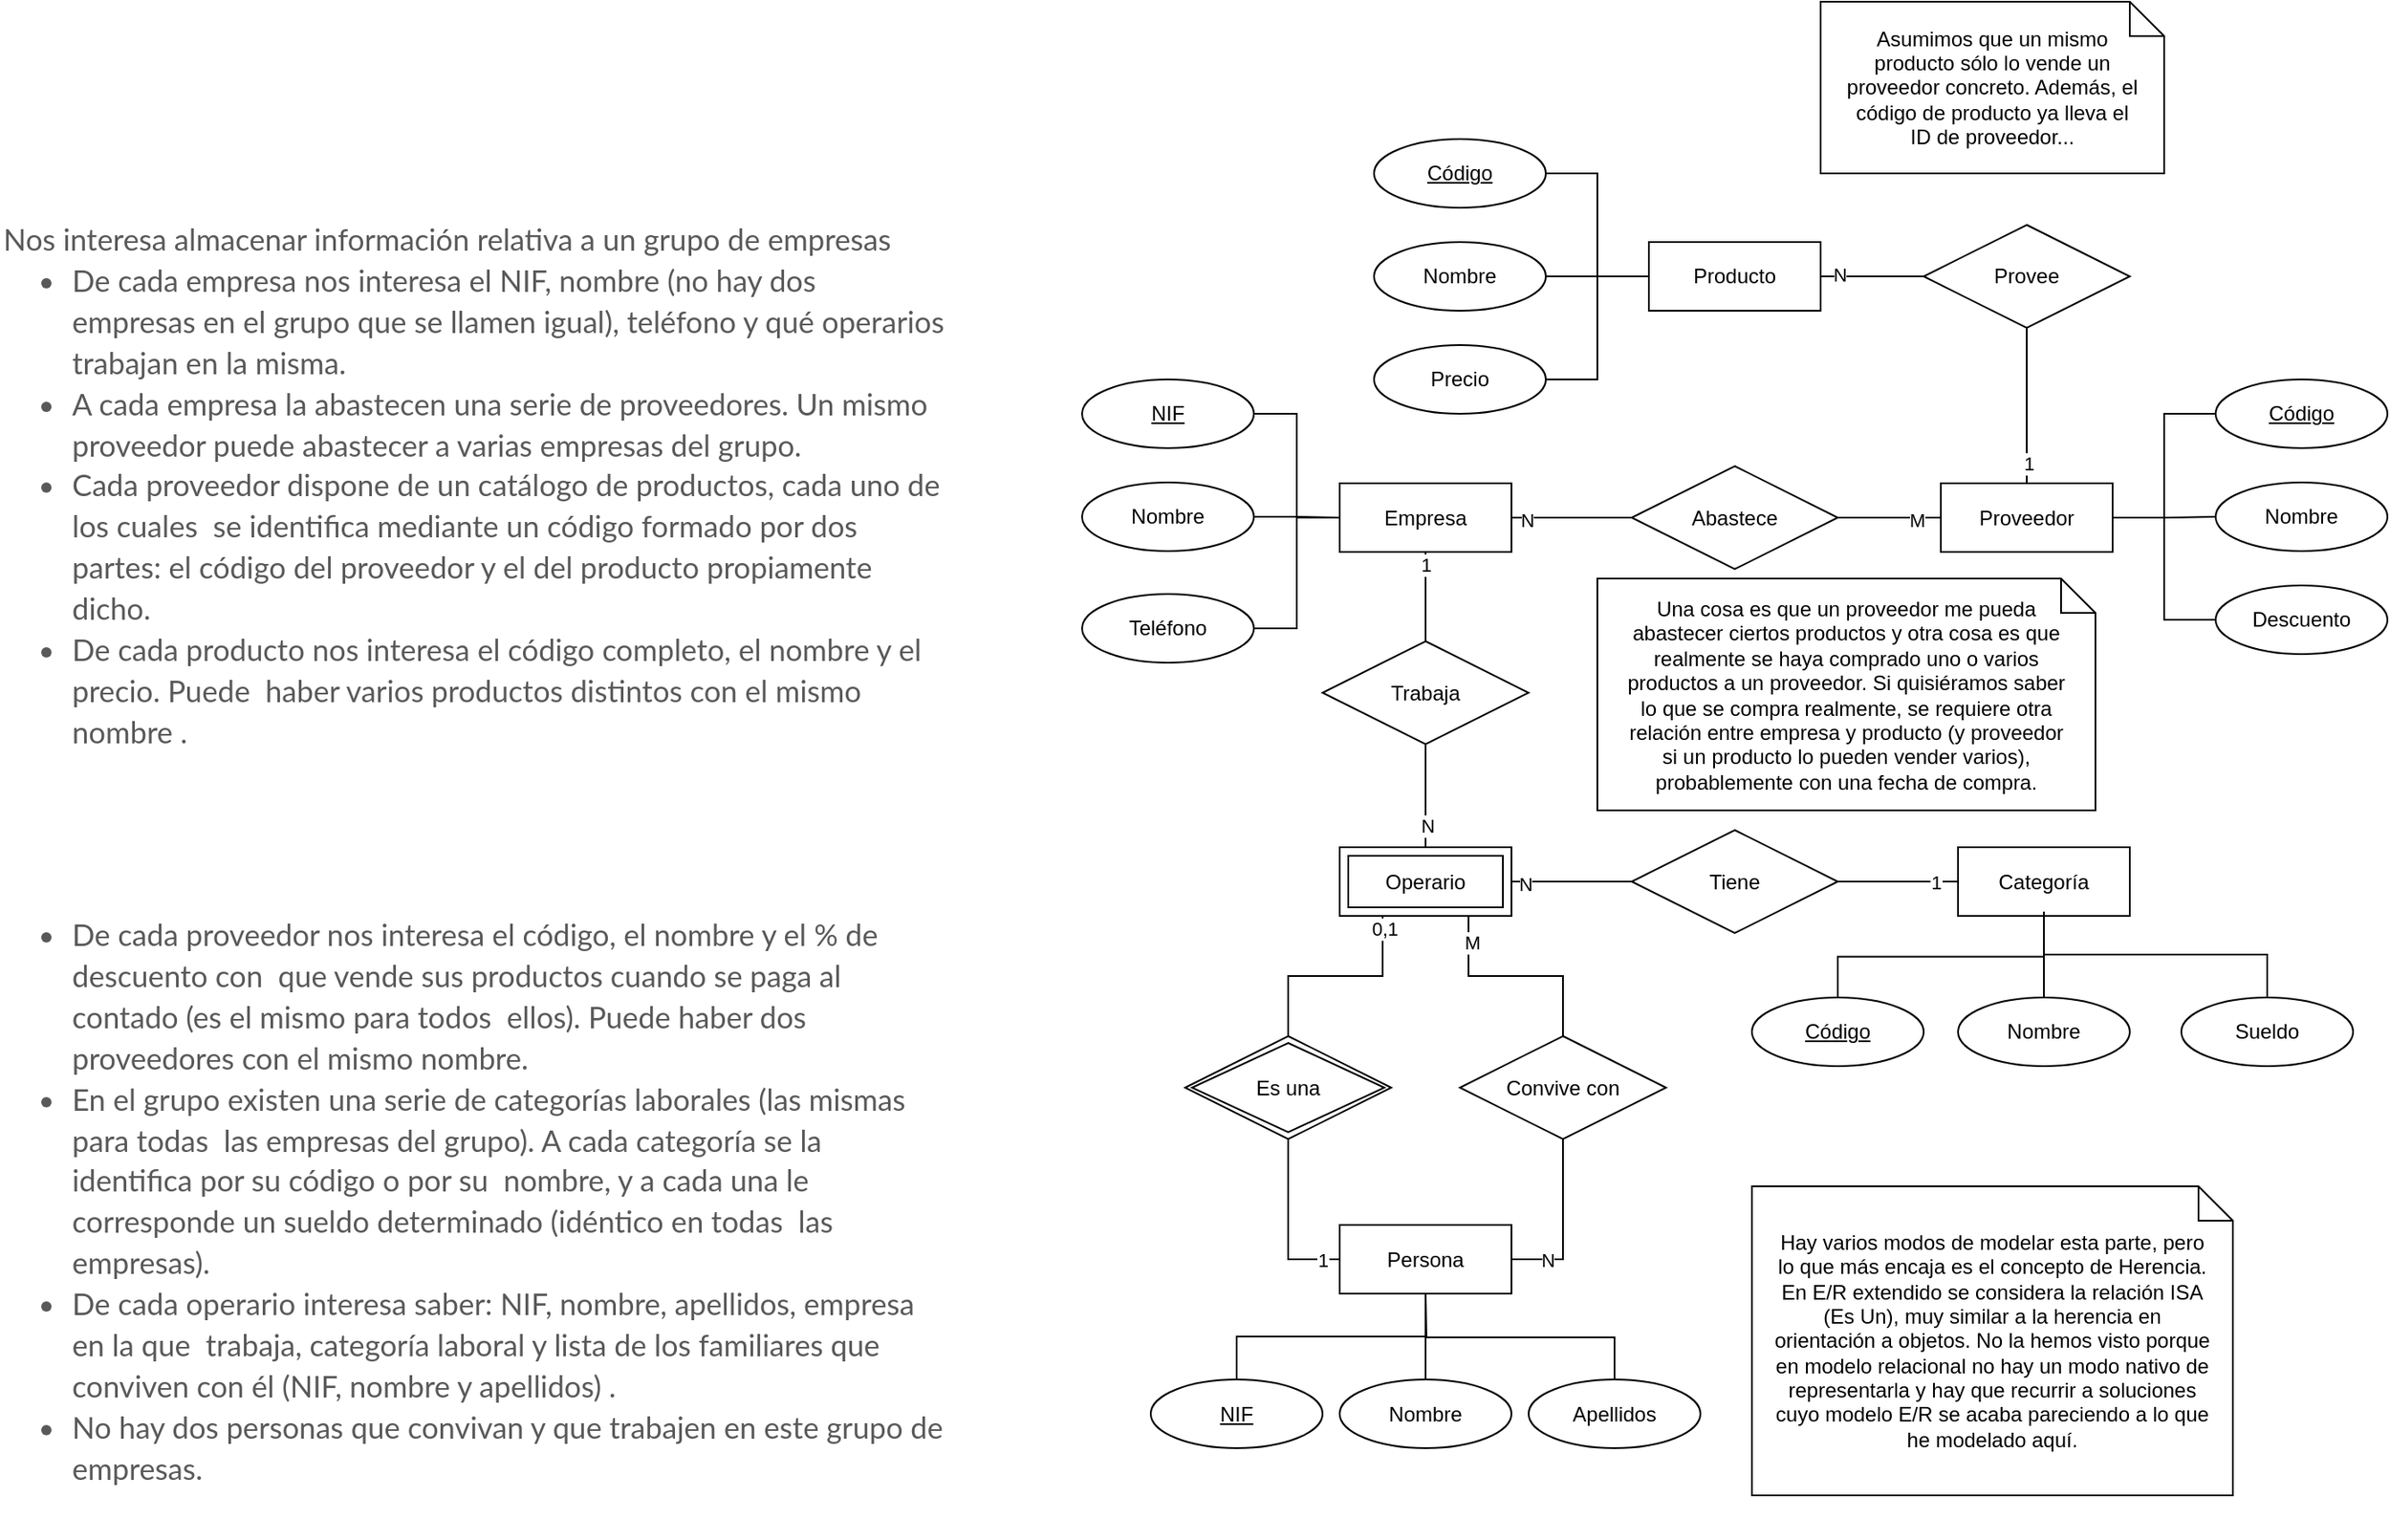 <mxfile version="13.8.0" type="github">
  <diagram id="R2lEEEUBdFMjLlhIrx00" name="Page-1">
    <mxGraphModel dx="1694" dy="1104" grid="1" gridSize="10" guides="1" tooltips="1" connect="1" arrows="1" fold="1" page="1" pageScale="1" pageWidth="1654" pageHeight="1169" math="0" shadow="0" extFonts="Permanent Marker^https://fonts.googleapis.com/css?family=Permanent+Marker">
      <root>
        <mxCell id="0" />
        <mxCell id="1" parent="0" />
        <mxCell id="bLUQNAT38ASdtTVaO5Kw-33" style="edgeStyle=orthogonalEdgeStyle;rounded=0;orthogonalLoop=1;jettySize=auto;html=1;entryX=0.5;entryY=0;entryDx=0;entryDy=0;endArrow=none;endFill=0;" edge="1" parent="1" source="bLUQNAT38ASdtTVaO5Kw-1" target="bLUQNAT38ASdtTVaO5Kw-32">
          <mxGeometry relative="1" as="geometry" />
        </mxCell>
        <mxCell id="bLUQNAT38ASdtTVaO5Kw-36" value="1" style="edgeLabel;html=1;align=center;verticalAlign=middle;resizable=0;points=[];" vertex="1" connectable="0" parent="bLUQNAT38ASdtTVaO5Kw-33">
          <mxGeometry x="-0.736" relative="1" as="geometry">
            <mxPoint as="offset" />
          </mxGeometry>
        </mxCell>
        <mxCell id="bLUQNAT38ASdtTVaO5Kw-42" style="edgeStyle=orthogonalEdgeStyle;rounded=0;orthogonalLoop=1;jettySize=auto;html=1;entryX=0;entryY=0.5;entryDx=0;entryDy=0;endArrow=none;endFill=0;" edge="1" parent="1" source="bLUQNAT38ASdtTVaO5Kw-1" target="bLUQNAT38ASdtTVaO5Kw-41">
          <mxGeometry relative="1" as="geometry" />
        </mxCell>
        <mxCell id="bLUQNAT38ASdtTVaO5Kw-45" value="N" style="edgeLabel;html=1;align=center;verticalAlign=middle;resizable=0;points=[];" vertex="1" connectable="0" parent="bLUQNAT38ASdtTVaO5Kw-42">
          <mxGeometry x="-0.736" y="-1" relative="1" as="geometry">
            <mxPoint as="offset" />
          </mxGeometry>
        </mxCell>
        <mxCell id="bLUQNAT38ASdtTVaO5Kw-1" value="Empresa" style="whiteSpace=wrap;html=1;align=center;" vertex="1" parent="1">
          <mxGeometry x="930" y="350.5" width="100" height="40" as="geometry" />
        </mxCell>
        <mxCell id="bLUQNAT38ASdtTVaO5Kw-4" value="&lt;meta charset=&quot;utf-8&quot;&gt;&lt;b style=&quot;font-weight: normal&quot; id=&quot;docs-internal-guid-13a3cbd2-7fff-aef2-39a2-6a9bf5359879&quot;&gt;&lt;ul style=&quot;margin-top: 0 ; margin-bottom: 0&quot;&gt;&lt;li dir=&quot;ltr&quot; style=&quot;list-style-type: disc; font-size: 13pt; font-family: lato, sans-serif; color: rgb(89, 89, 89); background-color: transparent; font-weight: 400; font-style: normal; font-variant: normal; text-decoration: none; vertical-align: baseline;&quot;&gt;&lt;p dir=&quot;ltr&quot; style=&quot;line-height: 1.38 ; margin-top: 0pt ; margin-bottom: 0pt&quot;&gt;&lt;span style=&quot;font-size: 13pt; font-family: lato, sans-serif; color: rgb(89, 89, 89); background-color: transparent; font-weight: 400; font-style: normal; font-variant: normal; text-decoration: none; vertical-align: baseline;&quot;&gt;De cada proveedor nos interesa el código, el nombre y el % de descuento con&amp;nbsp; que vende sus productos cuando se paga al contado (es el mismo para todos&amp;nbsp; ellos). Puede haber dos proveedores con el mismo nombre.&lt;/span&gt;&lt;/p&gt;&lt;/li&gt;&lt;li dir=&quot;ltr&quot; style=&quot;list-style-type: disc; font-size: 13pt; font-family: lato, sans-serif; color: rgb(89, 89, 89); background-color: transparent; font-weight: 400; font-style: normal; font-variant: normal; text-decoration: none; vertical-align: baseline;&quot;&gt;&lt;p dir=&quot;ltr&quot; style=&quot;line-height: 1.38 ; margin-top: 0pt ; margin-bottom: 0pt&quot;&gt;&lt;span style=&quot;font-size: 13pt; font-family: lato, sans-serif; color: rgb(89, 89, 89); background-color: transparent; font-weight: 400; font-style: normal; font-variant: normal; text-decoration: none; vertical-align: baseline;&quot;&gt;En el grupo existen una serie de categorías laborales (las mismas para todas&amp;nbsp; las empresas del grupo). A cada categoría se la identifica por su código o por su&amp;nbsp; nombre, y a cada una le corresponde un sueldo determinado (idéntico en todas&amp;nbsp; las empresas).&lt;/span&gt;&lt;/p&gt;&lt;/li&gt;&lt;li dir=&quot;ltr&quot; style=&quot;list-style-type: disc; font-size: 13pt; font-family: lato, sans-serif; color: rgb(89, 89, 89); background-color: transparent; font-weight: 400; font-style: normal; font-variant: normal; text-decoration: none; vertical-align: baseline;&quot;&gt;&lt;p dir=&quot;ltr&quot; style=&quot;line-height: 1.38 ; margin-top: 0pt ; margin-bottom: 0pt&quot;&gt;&lt;span style=&quot;font-size: 13pt; font-family: lato, sans-serif; color: rgb(89, 89, 89); background-color: transparent; font-weight: 400; font-style: normal; font-variant: normal; text-decoration: none; vertical-align: baseline;&quot;&gt;De cada operario interesa saber: NIF, nombre, apellidos, empresa en la que&amp;nbsp; trabaja, categoría laboral y lista de los familiares que conviven con él (NIF, nombre y apellidos) .&lt;/span&gt;&lt;/p&gt;&lt;/li&gt;&lt;li dir=&quot;ltr&quot; style=&quot;list-style-type: disc; font-size: 13pt; font-family: lato, sans-serif; color: rgb(89, 89, 89); background-color: transparent; font-weight: 400; font-style: normal; font-variant: normal; text-decoration: none; vertical-align: baseline;&quot;&gt;&lt;p dir=&quot;ltr&quot; style=&quot;line-height: 1.38 ; margin-top: 0pt ; margin-bottom: 0pt&quot;&gt;&lt;span style=&quot;font-size: 13pt; font-family: lato, sans-serif; color: rgb(89, 89, 89); background-color: transparent; font-weight: 400; font-style: normal; font-variant: normal; text-decoration: none; vertical-align: baseline;&quot;&gt;No hay dos personas que convivan y que trabajen en este grupo de empresas.&lt;/span&gt;&lt;/p&gt;&lt;/li&gt;&lt;/ul&gt;&lt;br&gt;&lt;br&gt;&lt;/b&gt;" style="text;whiteSpace=wrap;html=1;" vertex="1" parent="1">
          <mxGeometry x="150" y="595" width="550" height="370" as="geometry" />
        </mxCell>
        <mxCell id="bLUQNAT38ASdtTVaO5Kw-5" value="&lt;meta charset=&quot;utf-8&quot;&gt;&lt;b style=&quot;font-weight: normal&quot; id=&quot;docs-internal-guid-6150ffc2-7fff-1aaf-9cbf-ec2fce439e94&quot;&gt;&lt;p dir=&quot;ltr&quot; style=&quot;line-height: 1.38 ; margin-top: 0pt ; margin-bottom: 0pt&quot;&gt;&lt;span style=&quot;font-size: 13pt; font-family: lato, sans-serif; color: rgb(89, 89, 89); background-color: transparent; font-weight: 400; font-style: normal; font-variant: normal; text-decoration: none; vertical-align: baseline;&quot;&gt;Nos interesa almacenar información relativa a un grupo de empresas&amp;nbsp;&amp;nbsp;&lt;/span&gt;&lt;/p&gt;&lt;ul style=&quot;margin-top: 0 ; margin-bottom: 0&quot;&gt;&lt;li dir=&quot;ltr&quot; style=&quot;list-style-type: disc; font-size: 13pt; font-family: lato, sans-serif; color: rgb(89, 89, 89); background-color: transparent; font-weight: 400; font-style: normal; font-variant: normal; text-decoration: none; vertical-align: baseline;&quot;&gt;&lt;p dir=&quot;ltr&quot; style=&quot;line-height: 1.38 ; margin-top: 0pt ; margin-bottom: 0pt&quot;&gt;&lt;span style=&quot;font-size: 13pt; font-family: lato, sans-serif; color: rgb(89, 89, 89); background-color: transparent; font-weight: 400; font-style: normal; font-variant: normal; text-decoration: none; vertical-align: baseline;&quot;&gt;De cada empresa nos interesa el NIF, nombre (no hay dos empresas en el grupo que se llamen igual), teléfono y qué operarios trabajan en la misma.&lt;/span&gt;&lt;/p&gt;&lt;/li&gt;&lt;li dir=&quot;ltr&quot; style=&quot;list-style-type: disc; font-size: 13pt; font-family: lato, sans-serif; color: rgb(89, 89, 89); background-color: transparent; font-weight: 400; font-style: normal; font-variant: normal; text-decoration: none; vertical-align: baseline;&quot;&gt;&lt;p dir=&quot;ltr&quot; style=&quot;line-height: 1.38 ; margin-top: 0pt ; margin-bottom: 0pt&quot;&gt;&lt;span style=&quot;font-size: 13pt; font-family: lato, sans-serif; color: rgb(89, 89, 89); background-color: transparent; font-weight: 400; font-style: normal; font-variant: normal; text-decoration: none; vertical-align: baseline;&quot;&gt;A cada empresa la abastecen una serie de proveedores. Un mismo proveedor puede abastecer a varias empresas del grupo.&lt;/span&gt;&lt;/p&gt;&lt;/li&gt;&lt;li dir=&quot;ltr&quot; style=&quot;list-style-type: disc; font-size: 13pt; font-family: lato, sans-serif; color: rgb(89, 89, 89); background-color: transparent; font-weight: 400; font-style: normal; font-variant: normal; text-decoration: none; vertical-align: baseline;&quot;&gt;&lt;p dir=&quot;ltr&quot; style=&quot;line-height: 1.38 ; margin-top: 0pt ; margin-bottom: 0pt&quot;&gt;&lt;span style=&quot;font-size: 13pt; font-family: lato, sans-serif; color: rgb(89, 89, 89); background-color: transparent; font-weight: 400; font-style: normal; font-variant: normal; text-decoration: none; vertical-align: baseline;&quot;&gt;Cada proveedor dispone de un catálogo de productos, cada uno de los cuales&amp;nbsp; se identifica mediante un código formado por dos partes: el código del proveedor y el del producto propiamente dicho.&lt;/span&gt;&lt;/p&gt;&lt;/li&gt;&lt;li dir=&quot;ltr&quot; style=&quot;list-style-type: disc; font-size: 13pt; font-family: lato, sans-serif; color: rgb(89, 89, 89); background-color: transparent; font-weight: 400; font-style: normal; font-variant: normal; text-decoration: none; vertical-align: baseline;&quot;&gt;&lt;p dir=&quot;ltr&quot; style=&quot;line-height: 1.38 ; margin-top: 0pt ; margin-bottom: 0pt&quot;&gt;&lt;span style=&quot;font-size: 13pt; font-family: lato, sans-serif; color: rgb(89, 89, 89); background-color: transparent; font-weight: 400; font-style: normal; font-variant: normal; text-decoration: none; vertical-align: baseline;&quot;&gt;De cada producto nos interesa el código completo, el nombre y el precio. Puede&amp;nbsp; haber varios productos distintos con el mismo nombre .&lt;/span&gt;&lt;/p&gt;&lt;/li&gt;&lt;/ul&gt;&lt;br&gt;&lt;/b&gt;" style="text;whiteSpace=wrap;html=1;" vertex="1" parent="1">
          <mxGeometry x="150" y="190" width="550" height="370" as="geometry" />
        </mxCell>
        <mxCell id="bLUQNAT38ASdtTVaO5Kw-37" style="edgeStyle=orthogonalEdgeStyle;rounded=0;orthogonalLoop=1;jettySize=auto;html=1;entryX=0;entryY=0.5;entryDx=0;entryDy=0;endArrow=none;endFill=0;" edge="1" parent="1" source="bLUQNAT38ASdtTVaO5Kw-6" target="bLUQNAT38ASdtTVaO5Kw-1">
          <mxGeometry relative="1" as="geometry" />
        </mxCell>
        <mxCell id="bLUQNAT38ASdtTVaO5Kw-6" value="NIF" style="ellipse;whiteSpace=wrap;html=1;align=center;fontStyle=4;" vertex="1" parent="1">
          <mxGeometry x="780" y="290" width="100" height="40" as="geometry" />
        </mxCell>
        <mxCell id="bLUQNAT38ASdtTVaO5Kw-39" style="edgeStyle=orthogonalEdgeStyle;rounded=0;orthogonalLoop=1;jettySize=auto;html=1;entryX=0;entryY=0.5;entryDx=0;entryDy=0;endArrow=none;endFill=0;" edge="1" parent="1" source="bLUQNAT38ASdtTVaO5Kw-7" target="bLUQNAT38ASdtTVaO5Kw-1">
          <mxGeometry relative="1" as="geometry" />
        </mxCell>
        <mxCell id="bLUQNAT38ASdtTVaO5Kw-7" value="Teléfono" style="ellipse;whiteSpace=wrap;html=1;align=center;" vertex="1" parent="1">
          <mxGeometry x="780" y="415" width="100" height="40" as="geometry" />
        </mxCell>
        <mxCell id="bLUQNAT38ASdtTVaO5Kw-38" style="edgeStyle=orthogonalEdgeStyle;rounded=0;orthogonalLoop=1;jettySize=auto;html=1;endArrow=none;endFill=0;exitX=1;exitY=0.5;exitDx=0;exitDy=0;entryX=0;entryY=0.5;entryDx=0;entryDy=0;" edge="1" parent="1" source="bLUQNAT38ASdtTVaO5Kw-8" target="bLUQNAT38ASdtTVaO5Kw-1">
          <mxGeometry relative="1" as="geometry">
            <mxPoint x="920" y="472.5" as="targetPoint" />
          </mxGeometry>
        </mxCell>
        <mxCell id="bLUQNAT38ASdtTVaO5Kw-8" value="Nombre" style="ellipse;whiteSpace=wrap;html=1;align=center;" vertex="1" parent="1">
          <mxGeometry x="780" y="350" width="100" height="40" as="geometry" />
        </mxCell>
        <mxCell id="bLUQNAT38ASdtTVaO5Kw-9" value="Persona" style="whiteSpace=wrap;html=1;align=center;" vertex="1" parent="1">
          <mxGeometry x="930" y="782.5" width="100" height="40" as="geometry" />
        </mxCell>
        <mxCell id="bLUQNAT38ASdtTVaO5Kw-23" style="edgeStyle=orthogonalEdgeStyle;rounded=0;orthogonalLoop=1;jettySize=auto;html=1;entryX=0.5;entryY=1;entryDx=0;entryDy=0;endArrow=none;endFill=0;exitX=0.5;exitY=0;exitDx=0;exitDy=0;" edge="1" parent="1" source="bLUQNAT38ASdtTVaO5Kw-11" target="bLUQNAT38ASdtTVaO5Kw-9">
          <mxGeometry relative="1" as="geometry" />
        </mxCell>
        <mxCell id="bLUQNAT38ASdtTVaO5Kw-11" value="NIF" style="ellipse;whiteSpace=wrap;html=1;align=center;fontStyle=4;" vertex="1" parent="1">
          <mxGeometry x="820" y="872.5" width="100" height="40" as="geometry" />
        </mxCell>
        <mxCell id="bLUQNAT38ASdtTVaO5Kw-25" style="edgeStyle=orthogonalEdgeStyle;rounded=0;orthogonalLoop=1;jettySize=auto;html=1;endArrow=none;endFill=0;exitX=0.5;exitY=0;exitDx=0;exitDy=0;" edge="1" parent="1" source="bLUQNAT38ASdtTVaO5Kw-12">
          <mxGeometry relative="1" as="geometry">
            <mxPoint x="980" y="822.5" as="targetPoint" />
          </mxGeometry>
        </mxCell>
        <mxCell id="bLUQNAT38ASdtTVaO5Kw-12" value="Apellidos" style="ellipse;whiteSpace=wrap;html=1;align=center;" vertex="1" parent="1">
          <mxGeometry x="1040" y="872.5" width="100" height="40" as="geometry" />
        </mxCell>
        <mxCell id="bLUQNAT38ASdtTVaO5Kw-24" style="edgeStyle=orthogonalEdgeStyle;rounded=0;orthogonalLoop=1;jettySize=auto;html=1;endArrow=none;endFill=0;" edge="1" parent="1" source="bLUQNAT38ASdtTVaO5Kw-13">
          <mxGeometry relative="1" as="geometry">
            <mxPoint x="980" y="822.5" as="targetPoint" />
          </mxGeometry>
        </mxCell>
        <mxCell id="bLUQNAT38ASdtTVaO5Kw-13" value="Nombre" style="ellipse;whiteSpace=wrap;html=1;align=center;" vertex="1" parent="1">
          <mxGeometry x="930" y="872.5" width="100" height="40" as="geometry" />
        </mxCell>
        <mxCell id="bLUQNAT38ASdtTVaO5Kw-22" style="edgeStyle=orthogonalEdgeStyle;rounded=0;orthogonalLoop=1;jettySize=auto;html=1;entryX=1;entryY=0.5;entryDx=0;entryDy=0;endArrow=none;endFill=0;" edge="1" parent="1" source="bLUQNAT38ASdtTVaO5Kw-15" target="bLUQNAT38ASdtTVaO5Kw-9">
          <mxGeometry relative="1" as="geometry" />
        </mxCell>
        <mxCell id="bLUQNAT38ASdtTVaO5Kw-26" value="N" style="edgeLabel;html=1;align=center;verticalAlign=middle;resizable=0;points=[];" vertex="1" connectable="0" parent="bLUQNAT38ASdtTVaO5Kw-22">
          <mxGeometry x="0.4" y="-9" relative="1" as="geometry">
            <mxPoint x="-9" y="9" as="offset" />
          </mxGeometry>
        </mxCell>
        <mxCell id="bLUQNAT38ASdtTVaO5Kw-15" value="Convive con" style="shape=rhombus;perimeter=rhombusPerimeter;whiteSpace=wrap;html=1;align=center;" vertex="1" parent="1">
          <mxGeometry x="1000" y="672.5" width="120" height="60" as="geometry" />
        </mxCell>
        <mxCell id="bLUQNAT38ASdtTVaO5Kw-19" style="edgeStyle=orthogonalEdgeStyle;rounded=0;orthogonalLoop=1;jettySize=auto;html=1;entryX=0.5;entryY=0;entryDx=0;entryDy=0;endArrow=none;endFill=0;exitX=0.25;exitY=1;exitDx=0;exitDy=0;" edge="1" parent="1" source="bLUQNAT38ASdtTVaO5Kw-16" target="bLUQNAT38ASdtTVaO5Kw-17">
          <mxGeometry relative="1" as="geometry" />
        </mxCell>
        <mxCell id="bLUQNAT38ASdtTVaO5Kw-30" value="0,1" style="edgeLabel;html=1;align=center;verticalAlign=middle;resizable=0;points=[];" vertex="1" connectable="0" parent="bLUQNAT38ASdtTVaO5Kw-19">
          <mxGeometry x="-0.888" y="1" relative="1" as="geometry">
            <mxPoint as="offset" />
          </mxGeometry>
        </mxCell>
        <mxCell id="bLUQNAT38ASdtTVaO5Kw-20" style="edgeStyle=orthogonalEdgeStyle;rounded=0;orthogonalLoop=1;jettySize=auto;html=1;entryX=0.5;entryY=0;entryDx=0;entryDy=0;endArrow=none;endFill=0;exitX=0.75;exitY=1;exitDx=0;exitDy=0;" edge="1" parent="1" source="bLUQNAT38ASdtTVaO5Kw-16" target="bLUQNAT38ASdtTVaO5Kw-15">
          <mxGeometry relative="1" as="geometry" />
        </mxCell>
        <mxCell id="bLUQNAT38ASdtTVaO5Kw-27" value="M" style="edgeLabel;html=1;align=center;verticalAlign=middle;resizable=0;points=[];" vertex="1" connectable="0" parent="bLUQNAT38ASdtTVaO5Kw-20">
          <mxGeometry x="-0.757" y="2" relative="1" as="geometry">
            <mxPoint as="offset" />
          </mxGeometry>
        </mxCell>
        <mxCell id="bLUQNAT38ASdtTVaO5Kw-74" style="edgeStyle=orthogonalEdgeStyle;rounded=0;orthogonalLoop=1;jettySize=auto;html=1;entryX=0;entryY=0.5;entryDx=0;entryDy=0;endArrow=none;endFill=0;" edge="1" parent="1" source="bLUQNAT38ASdtTVaO5Kw-16" target="bLUQNAT38ASdtTVaO5Kw-73">
          <mxGeometry relative="1" as="geometry" />
        </mxCell>
        <mxCell id="bLUQNAT38ASdtTVaO5Kw-77" value="N" style="edgeLabel;html=1;align=center;verticalAlign=middle;resizable=0;points=[];" vertex="1" connectable="0" parent="bLUQNAT38ASdtTVaO5Kw-74">
          <mxGeometry x="-0.786" y="-1" relative="1" as="geometry">
            <mxPoint as="offset" />
          </mxGeometry>
        </mxCell>
        <mxCell id="bLUQNAT38ASdtTVaO5Kw-16" value="Operario" style="shape=ext;margin=3;double=1;whiteSpace=wrap;html=1;align=center;" vertex="1" parent="1">
          <mxGeometry x="930" y="562.5" width="100" height="40" as="geometry" />
        </mxCell>
        <mxCell id="bLUQNAT38ASdtTVaO5Kw-21" style="edgeStyle=orthogonalEdgeStyle;rounded=0;orthogonalLoop=1;jettySize=auto;html=1;entryX=0;entryY=0.5;entryDx=0;entryDy=0;endArrow=none;endFill=0;" edge="1" parent="1" source="bLUQNAT38ASdtTVaO5Kw-17" target="bLUQNAT38ASdtTVaO5Kw-9">
          <mxGeometry relative="1" as="geometry" />
        </mxCell>
        <mxCell id="bLUQNAT38ASdtTVaO5Kw-29" value="1" style="edgeLabel;html=1;align=center;verticalAlign=middle;resizable=0;points=[];" vertex="1" connectable="0" parent="bLUQNAT38ASdtTVaO5Kw-21">
          <mxGeometry x="0.793" relative="1" as="geometry">
            <mxPoint as="offset" />
          </mxGeometry>
        </mxCell>
        <mxCell id="bLUQNAT38ASdtTVaO5Kw-17" value="Es una" style="shape=rhombus;double=1;perimeter=rhombusPerimeter;whiteSpace=wrap;html=1;align=center;" vertex="1" parent="1">
          <mxGeometry x="840" y="672.5" width="120" height="60" as="geometry" />
        </mxCell>
        <mxCell id="bLUQNAT38ASdtTVaO5Kw-34" style="edgeStyle=orthogonalEdgeStyle;rounded=0;orthogonalLoop=1;jettySize=auto;html=1;entryX=0.5;entryY=0;entryDx=0;entryDy=0;endArrow=none;endFill=0;" edge="1" parent="1" source="bLUQNAT38ASdtTVaO5Kw-32" target="bLUQNAT38ASdtTVaO5Kw-16">
          <mxGeometry relative="1" as="geometry" />
        </mxCell>
        <mxCell id="bLUQNAT38ASdtTVaO5Kw-35" value="N" style="edgeLabel;html=1;align=center;verticalAlign=middle;resizable=0;points=[];" vertex="1" connectable="0" parent="bLUQNAT38ASdtTVaO5Kw-34">
          <mxGeometry x="0.589" y="1" relative="1" as="geometry">
            <mxPoint as="offset" />
          </mxGeometry>
        </mxCell>
        <mxCell id="bLUQNAT38ASdtTVaO5Kw-32" value="Trabaja" style="shape=rhombus;perimeter=rhombusPerimeter;whiteSpace=wrap;html=1;align=center;" vertex="1" parent="1">
          <mxGeometry x="920" y="442.5" width="120" height="60" as="geometry" />
        </mxCell>
        <mxCell id="bLUQNAT38ASdtTVaO5Kw-48" style="edgeStyle=orthogonalEdgeStyle;rounded=0;orthogonalLoop=1;jettySize=auto;html=1;entryX=0.5;entryY=1;entryDx=0;entryDy=0;endArrow=none;endFill=0;" edge="1" parent="1" source="bLUQNAT38ASdtTVaO5Kw-40" target="bLUQNAT38ASdtTVaO5Kw-47">
          <mxGeometry relative="1" as="geometry" />
        </mxCell>
        <mxCell id="bLUQNAT38ASdtTVaO5Kw-57" value="1" style="edgeLabel;html=1;align=center;verticalAlign=middle;resizable=0;points=[];" vertex="1" connectable="0" parent="bLUQNAT38ASdtTVaO5Kw-48">
          <mxGeometry x="-0.751" y="-1" relative="1" as="geometry">
            <mxPoint as="offset" />
          </mxGeometry>
        </mxCell>
        <mxCell id="bLUQNAT38ASdtTVaO5Kw-62" style="edgeStyle=orthogonalEdgeStyle;rounded=0;orthogonalLoop=1;jettySize=auto;html=1;entryX=0;entryY=0.5;entryDx=0;entryDy=0;endArrow=none;endFill=0;" edge="1" parent="1" source="bLUQNAT38ASdtTVaO5Kw-40" target="bLUQNAT38ASdtTVaO5Kw-59">
          <mxGeometry relative="1" as="geometry" />
        </mxCell>
        <mxCell id="bLUQNAT38ASdtTVaO5Kw-63" style="edgeStyle=orthogonalEdgeStyle;rounded=0;orthogonalLoop=1;jettySize=auto;html=1;entryX=0;entryY=0.5;entryDx=0;entryDy=0;endArrow=none;endFill=0;" edge="1" parent="1" source="bLUQNAT38ASdtTVaO5Kw-40" target="bLUQNAT38ASdtTVaO5Kw-60">
          <mxGeometry relative="1" as="geometry" />
        </mxCell>
        <mxCell id="bLUQNAT38ASdtTVaO5Kw-64" style="edgeStyle=orthogonalEdgeStyle;rounded=0;orthogonalLoop=1;jettySize=auto;html=1;entryX=0;entryY=0.5;entryDx=0;entryDy=0;endArrow=none;endFill=0;" edge="1" parent="1" source="bLUQNAT38ASdtTVaO5Kw-40" target="bLUQNAT38ASdtTVaO5Kw-61">
          <mxGeometry relative="1" as="geometry" />
        </mxCell>
        <mxCell id="bLUQNAT38ASdtTVaO5Kw-40" value="Proveedor" style="whiteSpace=wrap;html=1;align=center;" vertex="1" parent="1">
          <mxGeometry x="1280" y="350.5" width="100" height="40" as="geometry" />
        </mxCell>
        <mxCell id="bLUQNAT38ASdtTVaO5Kw-43" style="edgeStyle=orthogonalEdgeStyle;rounded=0;orthogonalLoop=1;jettySize=auto;html=1;entryX=0;entryY=0.5;entryDx=0;entryDy=0;endArrow=none;endFill=0;" edge="1" parent="1" source="bLUQNAT38ASdtTVaO5Kw-41" target="bLUQNAT38ASdtTVaO5Kw-40">
          <mxGeometry relative="1" as="geometry" />
        </mxCell>
        <mxCell id="bLUQNAT38ASdtTVaO5Kw-44" value="M" style="edgeLabel;html=1;align=center;verticalAlign=middle;resizable=0;points=[];" vertex="1" connectable="0" parent="bLUQNAT38ASdtTVaO5Kw-43">
          <mxGeometry x="0.538" y="-1" relative="1" as="geometry">
            <mxPoint as="offset" />
          </mxGeometry>
        </mxCell>
        <mxCell id="bLUQNAT38ASdtTVaO5Kw-41" value="Abastece" style="shape=rhombus;perimeter=rhombusPerimeter;whiteSpace=wrap;html=1;align=center;" vertex="1" parent="1">
          <mxGeometry x="1100" y="340.5" width="120" height="60" as="geometry" />
        </mxCell>
        <mxCell id="bLUQNAT38ASdtTVaO5Kw-55" style="edgeStyle=orthogonalEdgeStyle;rounded=0;orthogonalLoop=1;jettySize=auto;html=1;entryX=0;entryY=0.5;entryDx=0;entryDy=0;endArrow=none;endFill=0;" edge="1" parent="1" source="bLUQNAT38ASdtTVaO5Kw-46" target="bLUQNAT38ASdtTVaO5Kw-47">
          <mxGeometry relative="1" as="geometry" />
        </mxCell>
        <mxCell id="bLUQNAT38ASdtTVaO5Kw-56" value="N" style="edgeLabel;html=1;align=center;verticalAlign=middle;resizable=0;points=[];" vertex="1" connectable="0" parent="bLUQNAT38ASdtTVaO5Kw-55">
          <mxGeometry x="-0.656" y="1" relative="1" as="geometry">
            <mxPoint as="offset" />
          </mxGeometry>
        </mxCell>
        <mxCell id="bLUQNAT38ASdtTVaO5Kw-46" value="Producto" style="whiteSpace=wrap;html=1;align=center;" vertex="1" parent="1">
          <mxGeometry x="1110" y="210" width="100" height="40" as="geometry" />
        </mxCell>
        <mxCell id="bLUQNAT38ASdtTVaO5Kw-47" value="Provee" style="shape=rhombus;perimeter=rhombusPerimeter;whiteSpace=wrap;html=1;align=center;" vertex="1" parent="1">
          <mxGeometry x="1270" y="200" width="120" height="60" as="geometry" />
        </mxCell>
        <mxCell id="bLUQNAT38ASdtTVaO5Kw-52" style="edgeStyle=orthogonalEdgeStyle;rounded=0;orthogonalLoop=1;jettySize=auto;html=1;entryX=0;entryY=0.5;entryDx=0;entryDy=0;endArrow=none;endFill=0;" edge="1" parent="1" source="bLUQNAT38ASdtTVaO5Kw-49" target="bLUQNAT38ASdtTVaO5Kw-46">
          <mxGeometry relative="1" as="geometry" />
        </mxCell>
        <mxCell id="bLUQNAT38ASdtTVaO5Kw-49" value="Código" style="ellipse;whiteSpace=wrap;html=1;align=center;fontStyle=4;" vertex="1" parent="1">
          <mxGeometry x="950" y="150" width="100" height="40" as="geometry" />
        </mxCell>
        <mxCell id="bLUQNAT38ASdtTVaO5Kw-54" style="edgeStyle=orthogonalEdgeStyle;rounded=0;orthogonalLoop=1;jettySize=auto;html=1;endArrow=none;endFill=0;exitX=1;exitY=0.5;exitDx=0;exitDy=0;" edge="1" parent="1" source="bLUQNAT38ASdtTVaO5Kw-50">
          <mxGeometry relative="1" as="geometry">
            <mxPoint x="1090" y="230" as="targetPoint" />
            <Array as="points">
              <mxPoint x="1080" y="290" />
              <mxPoint x="1080" y="230" />
            </Array>
          </mxGeometry>
        </mxCell>
        <mxCell id="bLUQNAT38ASdtTVaO5Kw-50" value="Precio" style="ellipse;whiteSpace=wrap;html=1;align=center;" vertex="1" parent="1">
          <mxGeometry x="950" y="270" width="100" height="40" as="geometry" />
        </mxCell>
        <mxCell id="bLUQNAT38ASdtTVaO5Kw-53" style="edgeStyle=orthogonalEdgeStyle;rounded=0;orthogonalLoop=1;jettySize=auto;html=1;endArrow=none;endFill=0;" edge="1" parent="1" source="bLUQNAT38ASdtTVaO5Kw-51">
          <mxGeometry relative="1" as="geometry">
            <mxPoint x="1090" y="230" as="targetPoint" />
          </mxGeometry>
        </mxCell>
        <mxCell id="bLUQNAT38ASdtTVaO5Kw-51" value="Nombre" style="ellipse;whiteSpace=wrap;html=1;align=center;" vertex="1" parent="1">
          <mxGeometry x="950" y="210" width="100" height="40" as="geometry" />
        </mxCell>
        <mxCell id="bLUQNAT38ASdtTVaO5Kw-58" value="Asumimos que un mismo producto sólo lo vende un proveedor concreto. Además, el código de producto ya lleva el ID de proveedor..." style="shape=note;size=20;whiteSpace=wrap;html=1;spacingRight=12;spacingLeft=12;" vertex="1" parent="1">
          <mxGeometry x="1210" y="70" width="200" height="100" as="geometry" />
        </mxCell>
        <mxCell id="bLUQNAT38ASdtTVaO5Kw-59" value="Código" style="ellipse;whiteSpace=wrap;html=1;align=center;fontStyle=4;" vertex="1" parent="1">
          <mxGeometry x="1440" y="290" width="100" height="40" as="geometry" />
        </mxCell>
        <mxCell id="bLUQNAT38ASdtTVaO5Kw-60" value="Nombre" style="ellipse;whiteSpace=wrap;html=1;align=center;" vertex="1" parent="1">
          <mxGeometry x="1440" y="350" width="100" height="40" as="geometry" />
        </mxCell>
        <mxCell id="bLUQNAT38ASdtTVaO5Kw-61" value="Descuento" style="ellipse;whiteSpace=wrap;html=1;align=center;" vertex="1" parent="1">
          <mxGeometry x="1440" y="410" width="100" height="40" as="geometry" />
        </mxCell>
        <mxCell id="bLUQNAT38ASdtTVaO5Kw-66" value="Categoría" style="whiteSpace=wrap;html=1;align=center;" vertex="1" parent="1">
          <mxGeometry x="1290" y="562.5" width="100" height="40" as="geometry" />
        </mxCell>
        <mxCell id="bLUQNAT38ASdtTVaO5Kw-70" style="edgeStyle=orthogonalEdgeStyle;rounded=0;orthogonalLoop=1;jettySize=auto;html=1;entryX=0.5;entryY=1;entryDx=0;entryDy=0;endArrow=none;endFill=0;exitX=0.5;exitY=0;exitDx=0;exitDy=0;" edge="1" parent="1" source="bLUQNAT38ASdtTVaO5Kw-67" target="bLUQNAT38ASdtTVaO5Kw-66">
          <mxGeometry relative="1" as="geometry" />
        </mxCell>
        <mxCell id="bLUQNAT38ASdtTVaO5Kw-67" value="Código" style="ellipse;whiteSpace=wrap;html=1;align=center;fontStyle=4;" vertex="1" parent="1">
          <mxGeometry x="1170" y="650" width="100" height="40" as="geometry" />
        </mxCell>
        <mxCell id="bLUQNAT38ASdtTVaO5Kw-71" style="edgeStyle=orthogonalEdgeStyle;rounded=0;orthogonalLoop=1;jettySize=auto;html=1;endArrow=none;endFill=0;" edge="1" parent="1" source="bLUQNAT38ASdtTVaO5Kw-68">
          <mxGeometry relative="1" as="geometry">
            <mxPoint x="1340" y="600" as="targetPoint" />
          </mxGeometry>
        </mxCell>
        <mxCell id="bLUQNAT38ASdtTVaO5Kw-68" value="Nombre" style="ellipse;whiteSpace=wrap;html=1;align=center;" vertex="1" parent="1">
          <mxGeometry x="1290" y="650" width="100" height="40" as="geometry" />
        </mxCell>
        <mxCell id="bLUQNAT38ASdtTVaO5Kw-72" style="edgeStyle=orthogonalEdgeStyle;rounded=0;orthogonalLoop=1;jettySize=auto;html=1;endArrow=none;endFill=0;exitX=0.5;exitY=0;exitDx=0;exitDy=0;" edge="1" parent="1" source="bLUQNAT38ASdtTVaO5Kw-69">
          <mxGeometry relative="1" as="geometry">
            <mxPoint x="1340" y="600" as="targetPoint" />
            <Array as="points">
              <mxPoint x="1470" y="625" />
              <mxPoint x="1340" y="625" />
            </Array>
          </mxGeometry>
        </mxCell>
        <mxCell id="bLUQNAT38ASdtTVaO5Kw-69" value="Sueldo" style="ellipse;whiteSpace=wrap;html=1;align=center;" vertex="1" parent="1">
          <mxGeometry x="1420" y="650" width="100" height="40" as="geometry" />
        </mxCell>
        <mxCell id="bLUQNAT38ASdtTVaO5Kw-75" style="edgeStyle=orthogonalEdgeStyle;rounded=0;orthogonalLoop=1;jettySize=auto;html=1;entryX=0;entryY=0.5;entryDx=0;entryDy=0;endArrow=none;endFill=0;" edge="1" parent="1" source="bLUQNAT38ASdtTVaO5Kw-73" target="bLUQNAT38ASdtTVaO5Kw-66">
          <mxGeometry relative="1" as="geometry" />
        </mxCell>
        <mxCell id="bLUQNAT38ASdtTVaO5Kw-76" value="1" style="edgeLabel;html=1;align=center;verticalAlign=middle;resizable=0;points=[];" vertex="1" connectable="0" parent="bLUQNAT38ASdtTVaO5Kw-75">
          <mxGeometry x="0.629" relative="1" as="geometry">
            <mxPoint as="offset" />
          </mxGeometry>
        </mxCell>
        <mxCell id="bLUQNAT38ASdtTVaO5Kw-73" value="Tiene" style="shape=rhombus;perimeter=rhombusPerimeter;whiteSpace=wrap;html=1;align=center;" vertex="1" parent="1">
          <mxGeometry x="1100" y="552.5" width="120" height="60" as="geometry" />
        </mxCell>
        <mxCell id="bLUQNAT38ASdtTVaO5Kw-78" value="Hay varios modos de modelar esta parte, pero lo que más encaja es el concepto de Herencia. En E/R extendido se considera la relación ISA (Es Un), muy similar a la herencia en orientación a objetos. No la hemos visto porque en modelo relacional no hay un modo nativo de representarla y hay que recurrir a soluciones cuyo modelo E/R se acaba pareciendo a lo que he modelado aquí." style="shape=note;size=20;whiteSpace=wrap;html=1;spacingRight=12;spacingLeft=12;" vertex="1" parent="1">
          <mxGeometry x="1170" y="760" width="280" height="180" as="geometry" />
        </mxCell>
        <mxCell id="bLUQNAT38ASdtTVaO5Kw-79" value="Una cosa es que un proveedor me pueda abastecer ciertos productos y otra cosa es que realmente se haya comprado uno o varios productos a un proveedor. Si quisiéramos saber lo que se compra realmente, se requiere otra relación entre empresa y producto (y proveedor si un producto lo pueden vender varios), probablemente con una fecha de compra." style="shape=note;size=20;whiteSpace=wrap;html=1;spacingRight=12;spacingLeft=12;" vertex="1" parent="1">
          <mxGeometry x="1080" y="406" width="290" height="135" as="geometry" />
        </mxCell>
      </root>
    </mxGraphModel>
  </diagram>
</mxfile>
